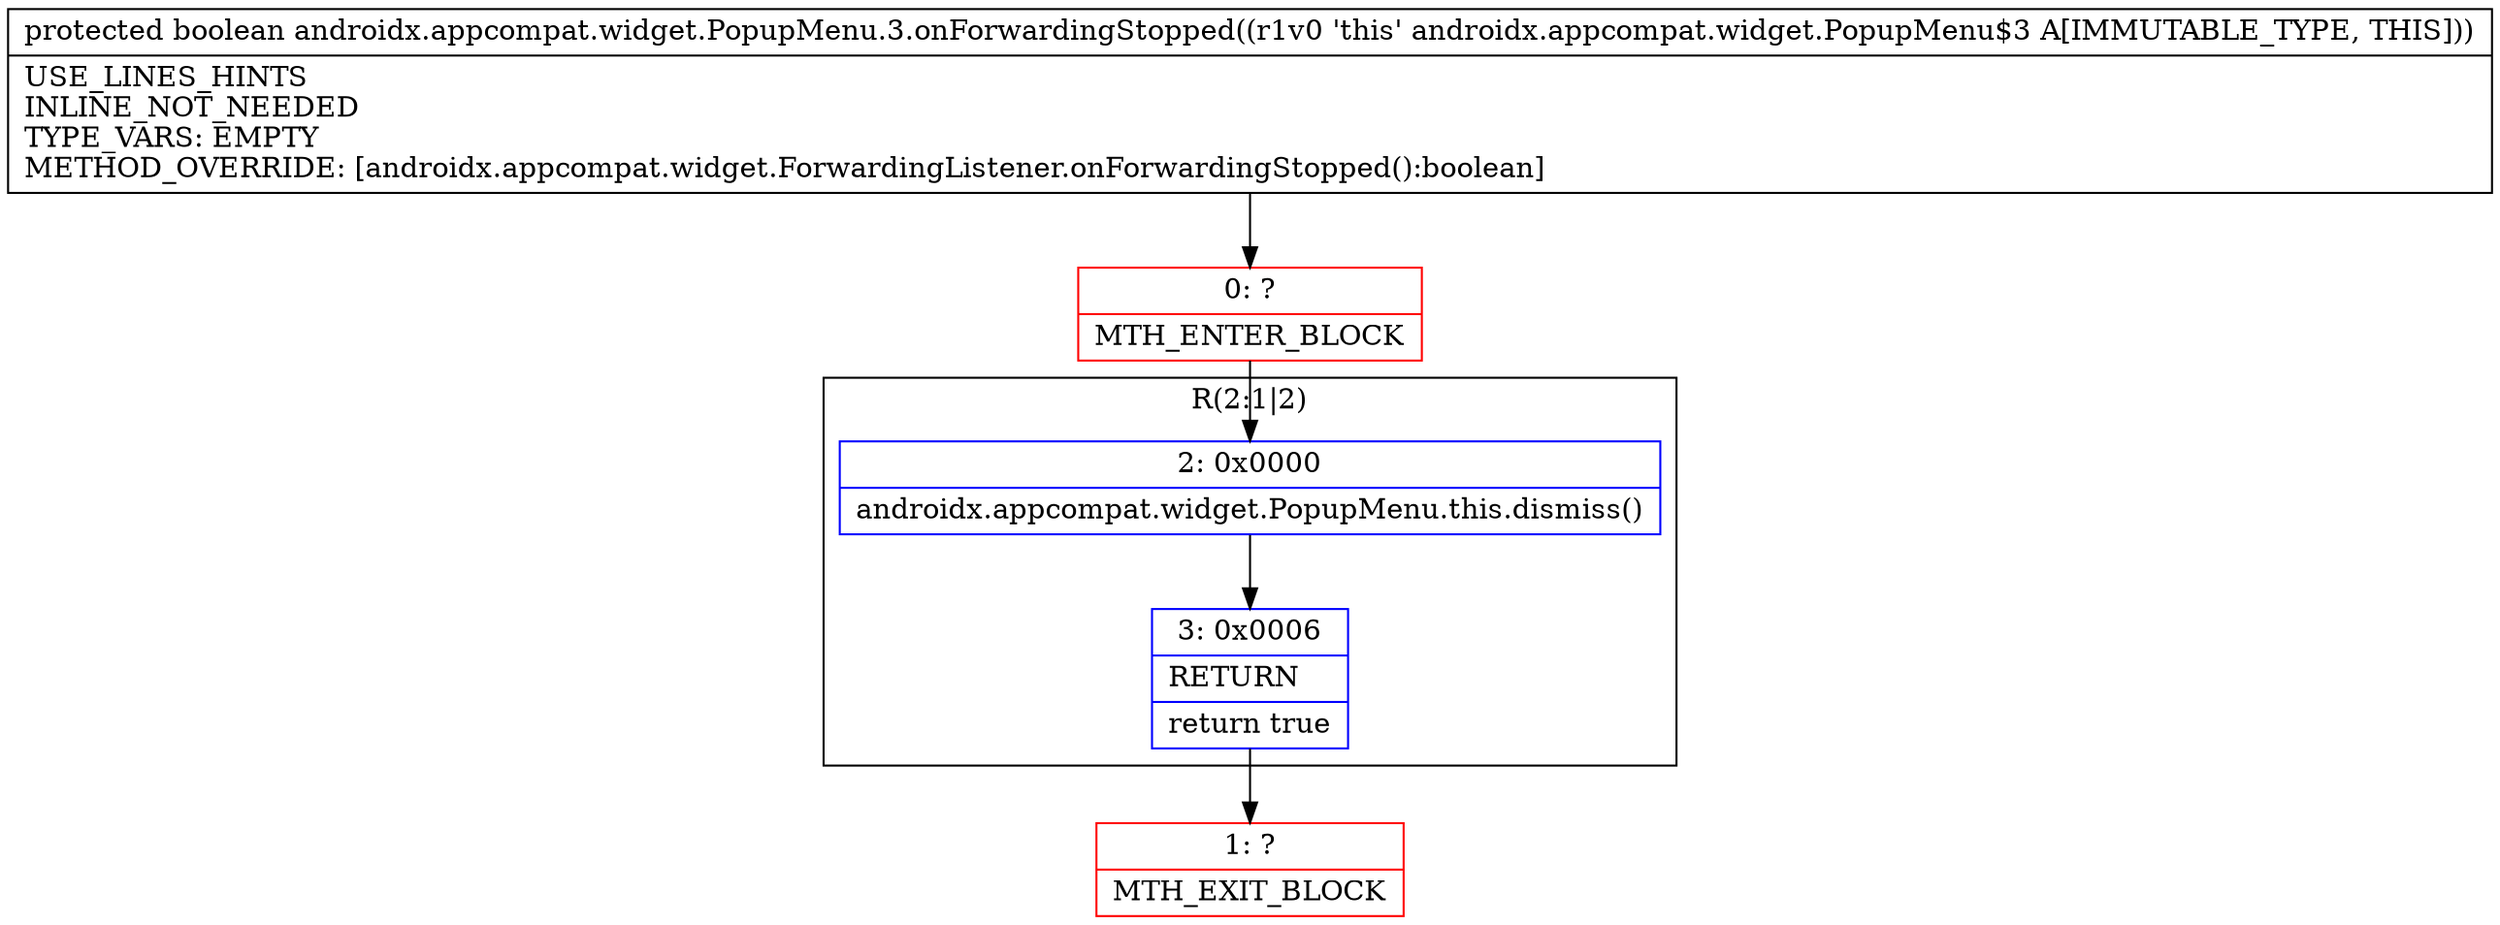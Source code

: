 digraph "CFG forandroidx.appcompat.widget.PopupMenu.3.onForwardingStopped()Z" {
subgraph cluster_Region_455570692 {
label = "R(2:1|2)";
node [shape=record,color=blue];
Node_2 [shape=record,label="{2\:\ 0x0000|androidx.appcompat.widget.PopupMenu.this.dismiss()\l}"];
Node_3 [shape=record,label="{3\:\ 0x0006|RETURN\l|return true\l}"];
}
Node_0 [shape=record,color=red,label="{0\:\ ?|MTH_ENTER_BLOCK\l}"];
Node_1 [shape=record,color=red,label="{1\:\ ?|MTH_EXIT_BLOCK\l}"];
MethodNode[shape=record,label="{protected boolean androidx.appcompat.widget.PopupMenu.3.onForwardingStopped((r1v0 'this' androidx.appcompat.widget.PopupMenu$3 A[IMMUTABLE_TYPE, THIS]))  | USE_LINES_HINTS\lINLINE_NOT_NEEDED\lTYPE_VARS: EMPTY\lMETHOD_OVERRIDE: [androidx.appcompat.widget.ForwardingListener.onForwardingStopped():boolean]\l}"];
MethodNode -> Node_0;Node_2 -> Node_3;
Node_3 -> Node_1;
Node_0 -> Node_2;
}


